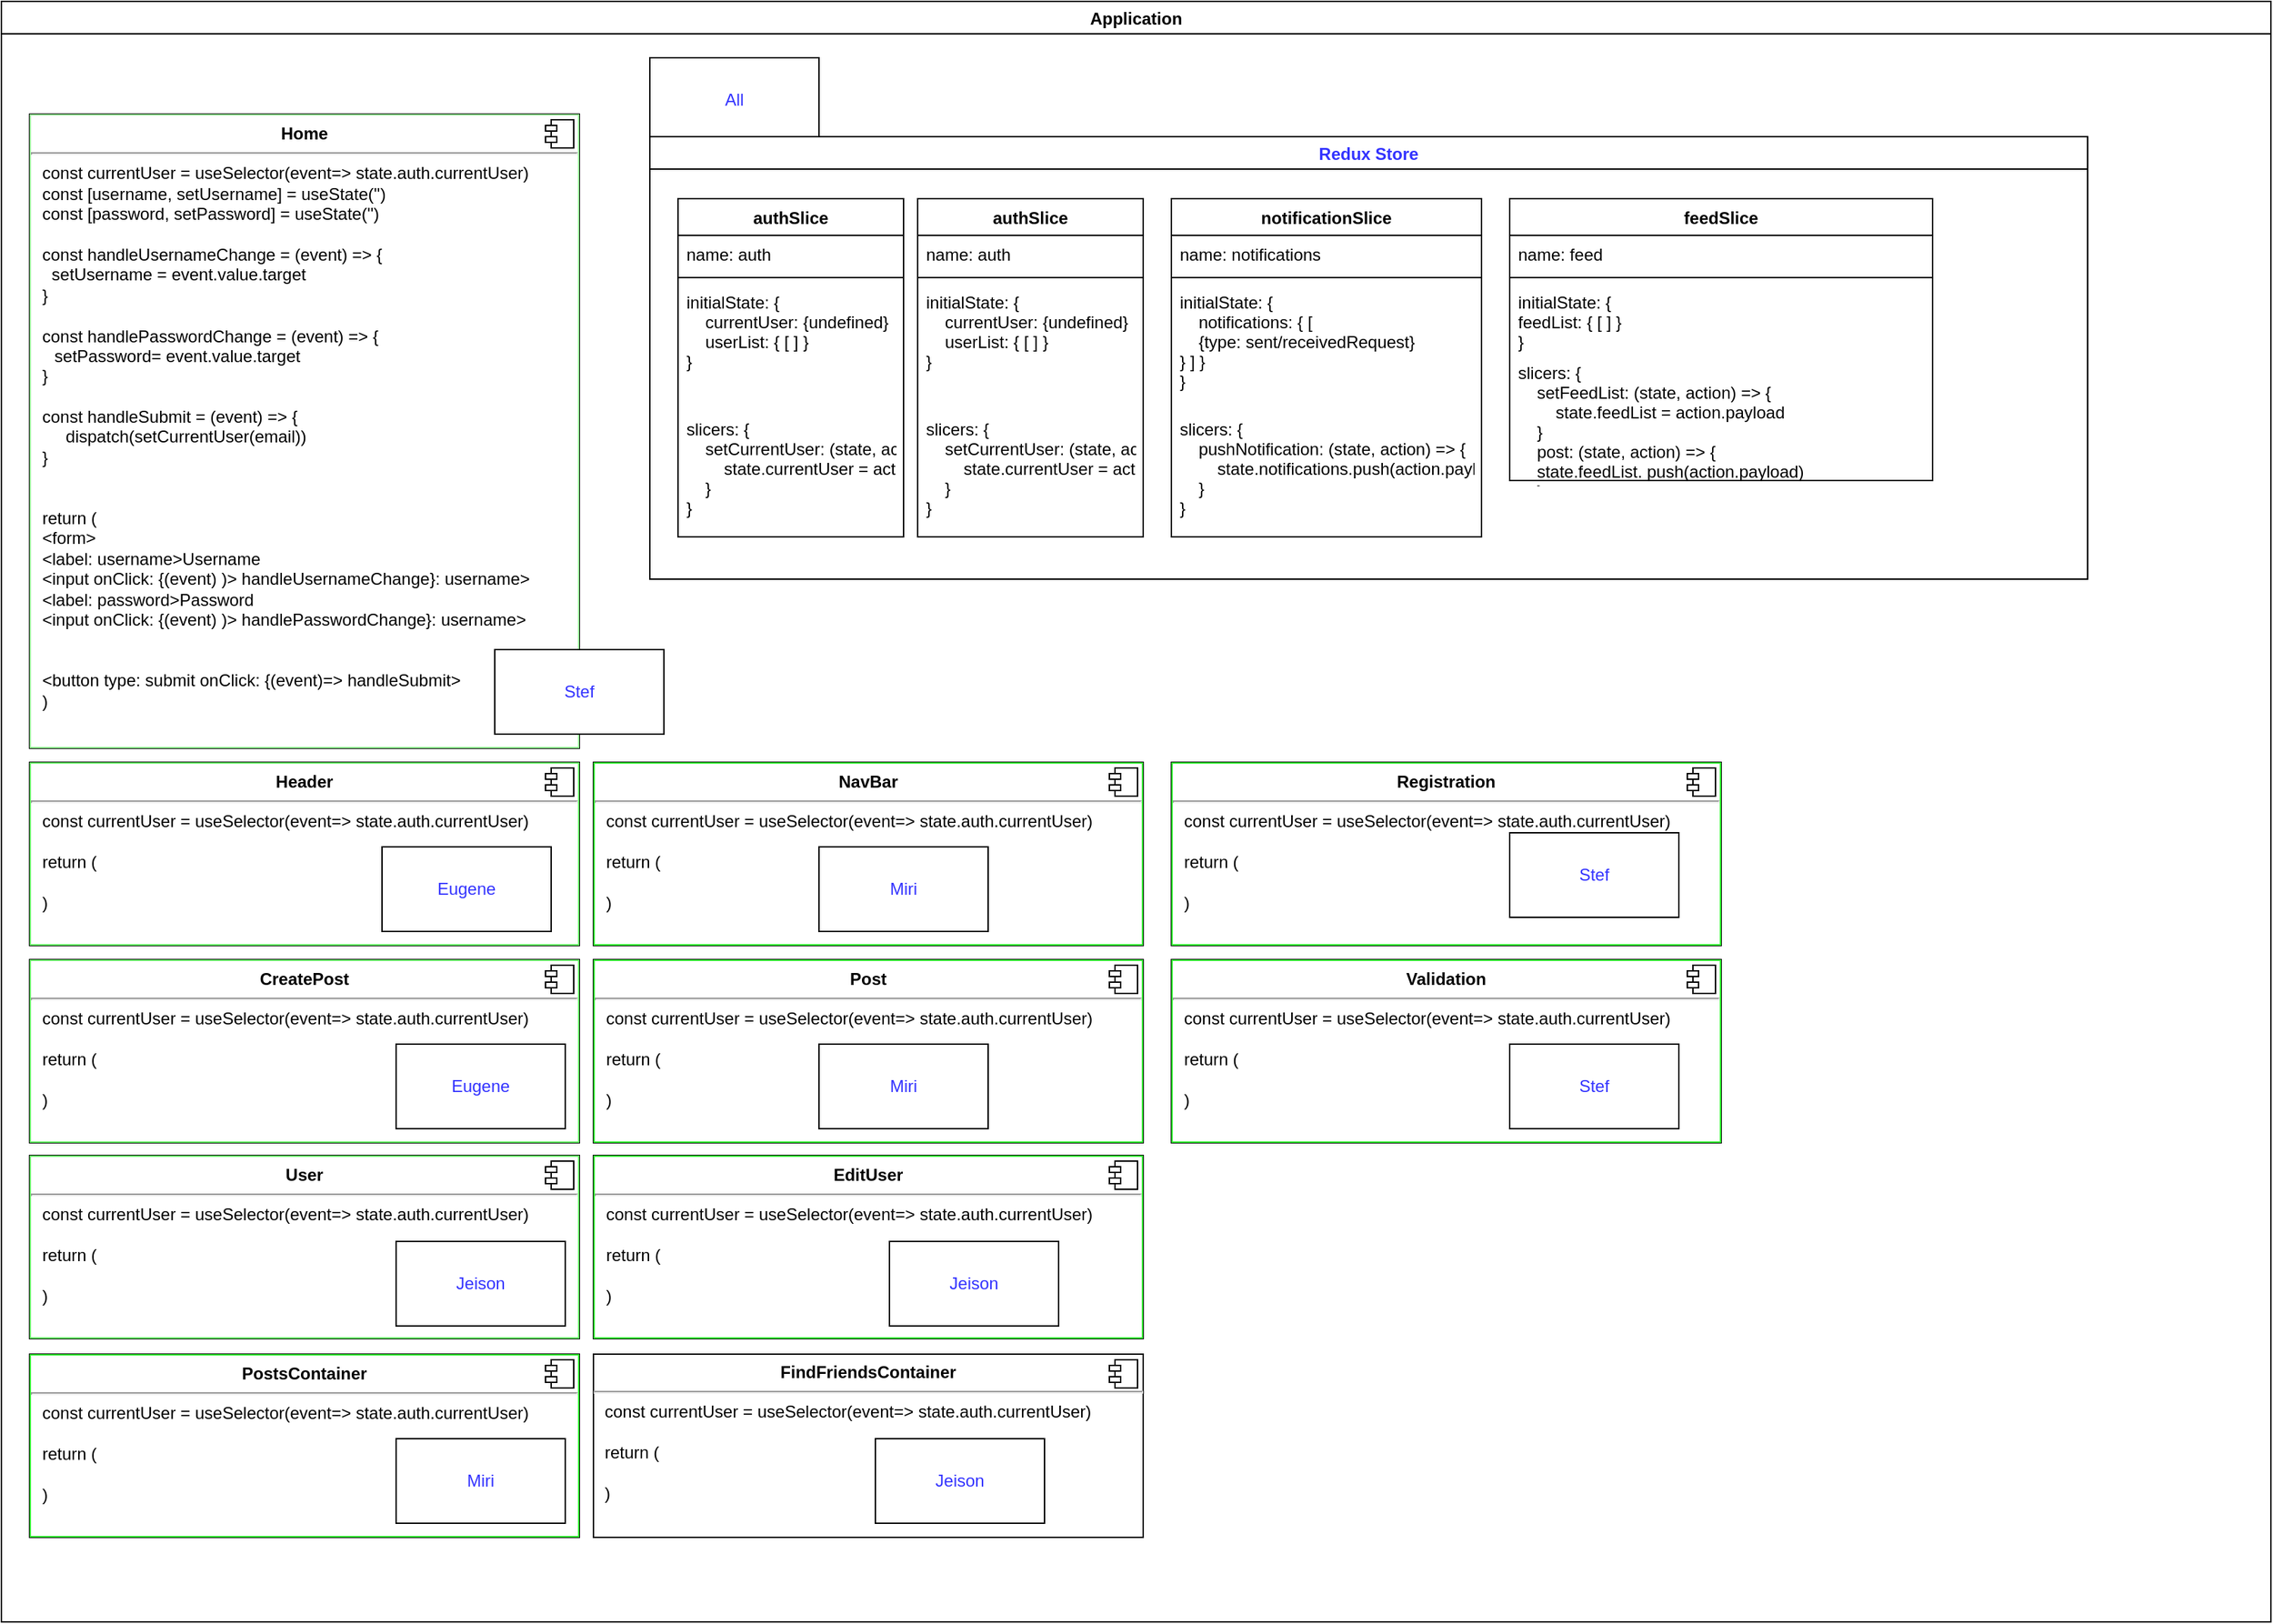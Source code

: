 <mxfile version="20.3.1" type="device"><diagram id="aoGDqQfciTm-YgYUfjSa" name="Page-1"><mxGraphModel dx="3504" dy="1137" grid="1" gridSize="10" guides="1" tooltips="1" connect="1" arrows="1" fold="1" page="1" pageScale="1" pageWidth="827" pageHeight="1169" math="0" shadow="0"><root><mxCell id="0"/><mxCell id="1" parent="0"/><mxCell id="ey_MEeWGS0KFwS9oIn7n-11" value="Application" style="swimlane;" vertex="1" parent="1"><mxGeometry x="-190" width="1610" height="1150" as="geometry"/></mxCell><mxCell id="ey_MEeWGS0KFwS9oIn7n-12" value="&lt;p style=&quot;margin:0px;margin-top:6px;text-align:center;&quot;&gt;&lt;b&gt;Home&lt;/b&gt;&lt;/p&gt;&lt;hr&gt;&lt;p style=&quot;margin:0px;margin-left:8px;&quot;&gt;const currentUser = useSelector(event=&amp;gt; state.auth.currentUser)&lt;br&gt;&lt;/p&gt;&lt;p style=&quot;margin:0px;margin-left:8px;&quot;&gt;const [username, setUsername] = useState('')&lt;/p&gt;&lt;p style=&quot;margin:0px;margin-left:8px;&quot;&gt;const [password, setPassword] = useState('')&lt;/p&gt;&lt;p style=&quot;margin:0px;margin-left:8px;&quot;&gt;&lt;br&gt;&lt;/p&gt;&lt;p style=&quot;margin:0px;margin-left:8px;&quot;&gt;const handleUsernameChange = (event) =&amp;gt; {&lt;/p&gt;&lt;p style=&quot;margin:0px;margin-left:8px;&quot;&gt;&amp;nbsp; setUsername = event.value.target&lt;/p&gt;&lt;p style=&quot;margin:0px;margin-left:8px;&quot;&gt;}&lt;/p&gt;&lt;p style=&quot;margin:0px;margin-left:8px;&quot;&gt;&lt;br&gt;&lt;/p&gt;&lt;p style=&quot;margin: 0px 0px 0px 8px;&quot;&gt;const handlePasswordChange = (event) =&amp;gt; {&lt;/p&gt;&amp;nbsp; &amp;nbsp; &amp;nbsp;setPassword= event.value.target&lt;p style=&quot;margin: 0px 0px 0px 8px;&quot;&gt;}&lt;/p&gt;&lt;p style=&quot;margin: 0px 0px 0px 8px;&quot;&gt;&lt;br&gt;&lt;/p&gt;&lt;p style=&quot;margin: 0px 0px 0px 8px;&quot;&gt;const handleSubmit = (event) =&amp;gt; {&lt;/p&gt;&lt;p style=&quot;margin: 0px 0px 0px 8px;&quot;&gt;&lt;span style=&quot;&quot;&gt;&lt;/span&gt;&amp;nbsp; &amp;nbsp; &amp;nbsp;dispatch(setCurrentUser(email))&lt;br&gt;&lt;/p&gt;&lt;p style=&quot;margin: 0px 0px 0px 8px;&quot;&gt;}&lt;/p&gt;&lt;p style=&quot;margin:0px;margin-left:8px;&quot;&gt;&lt;br&gt;&lt;/p&gt;&lt;p style=&quot;margin:0px;margin-left:8px;&quot;&gt;&lt;br&gt;&lt;/p&gt;&lt;p style=&quot;margin:0px;margin-left:8px;&quot;&gt;return (&lt;/p&gt;&lt;p style=&quot;margin:0px;margin-left:8px;&quot;&gt;&amp;lt;form&amp;gt;&lt;/p&gt;&lt;p style=&quot;margin:0px;margin-left:8px;&quot;&gt;&amp;lt;label: username&amp;gt;Username&lt;/p&gt;&lt;p style=&quot;margin:0px;margin-left:8px;&quot;&gt;&amp;lt;input onClick: {(event) )&amp;gt; handleUsernameChange}: username&amp;gt;&lt;/p&gt;&lt;p style=&quot;margin: 0px 0px 0px 8px;&quot;&gt;&amp;lt;label: password&amp;gt;Password&lt;/p&gt;&lt;p style=&quot;margin: 0px 0px 0px 8px;&quot;&gt;&amp;lt;input onClick: {(event) )&amp;gt; handlePasswordChange}: username&amp;gt;&lt;/p&gt;&lt;p style=&quot;margin:0px;margin-left:8px;&quot;&gt;&lt;br&gt;&lt;/p&gt;&lt;p style=&quot;margin:0px;margin-left:8px;&quot;&gt;&lt;br&gt;&lt;/p&gt;&lt;p style=&quot;margin:0px;margin-left:8px;&quot;&gt;&amp;lt;button type: submit onClick: {(event)=&amp;gt; handleSubmit&amp;gt;&lt;/p&gt;&lt;p style=&quot;margin:0px;margin-left:8px;&quot;&gt;)&lt;/p&gt;" style="align=left;overflow=fill;html=1;dropTarget=0;fontColor=#000000;labelBorderColor=#99FF99;" vertex="1" parent="ey_MEeWGS0KFwS9oIn7n-11"><mxGeometry x="20" y="80" width="390" height="450" as="geometry"/></mxCell><mxCell id="ey_MEeWGS0KFwS9oIn7n-13" value="" style="shape=component;jettyWidth=8;jettyHeight=4;" vertex="1" parent="ey_MEeWGS0KFwS9oIn7n-12"><mxGeometry x="1" width="20" height="20" relative="1" as="geometry"><mxPoint x="-24" y="4" as="offset"/></mxGeometry></mxCell><mxCell id="ey_MEeWGS0KFwS9oIn7n-17" value="authSlice" style="swimlane;fontStyle=1;align=center;verticalAlign=top;childLayout=stackLayout;horizontal=1;startSize=26;horizontalStack=0;resizeParent=1;resizeParentMax=0;resizeLast=0;collapsible=1;marginBottom=0;" vertex="1" parent="ey_MEeWGS0KFwS9oIn7n-11"><mxGeometry x="480" y="140" width="160" height="240" as="geometry"/></mxCell><mxCell id="ey_MEeWGS0KFwS9oIn7n-18" value="name: auth" style="text;strokeColor=none;fillColor=none;align=left;verticalAlign=top;spacingLeft=4;spacingRight=4;overflow=hidden;rotatable=0;points=[[0,0.5],[1,0.5]];portConstraint=eastwest;" vertex="1" parent="ey_MEeWGS0KFwS9oIn7n-17"><mxGeometry y="26" width="160" height="26" as="geometry"/></mxCell><mxCell id="ey_MEeWGS0KFwS9oIn7n-19" value="" style="line;strokeWidth=1;fillColor=none;align=left;verticalAlign=middle;spacingTop=-1;spacingLeft=3;spacingRight=3;rotatable=0;labelPosition=right;points=[];portConstraint=eastwest;strokeColor=inherit;" vertex="1" parent="ey_MEeWGS0KFwS9oIn7n-17"><mxGeometry y="52" width="160" height="8" as="geometry"/></mxCell><mxCell id="ey_MEeWGS0KFwS9oIn7n-20" value="initialState: { &#10;    currentUser: {undefined}&#10;    userList: { [ ] }&#10;}&#10;            &#10;" style="text;strokeColor=none;fillColor=none;align=left;verticalAlign=top;spacingLeft=4;spacingRight=4;overflow=hidden;rotatable=0;points=[[0,0.5],[1,0.5]];portConstraint=eastwest;" vertex="1" parent="ey_MEeWGS0KFwS9oIn7n-17"><mxGeometry y="60" width="160" height="90" as="geometry"/></mxCell><mxCell id="ey_MEeWGS0KFwS9oIn7n-21" value="slicers: {&#10;    setCurrentUser: (state, action) =&gt; {&#10;        state.currentUser = action.payload    &#10;    }&#10;}" style="text;strokeColor=none;fillColor=none;align=left;verticalAlign=top;spacingLeft=4;spacingRight=4;overflow=hidden;rotatable=0;points=[[0,0.5],[1,0.5]];portConstraint=eastwest;" vertex="1" parent="ey_MEeWGS0KFwS9oIn7n-17"><mxGeometry y="150" width="160" height="90" as="geometry"/></mxCell><mxCell id="ey_MEeWGS0KFwS9oIn7n-24" value="&lt;p style=&quot;margin:0px;margin-top:6px;text-align:center;&quot;&gt;&lt;b&gt;NavBar&lt;/b&gt;&lt;/p&gt;&lt;hr&gt;&lt;p style=&quot;margin:0px;margin-left:8px;&quot;&gt;const currentUser = useSelector(event=&amp;gt; state.auth.currentUser)&lt;br&gt;&lt;/p&gt;&lt;p style=&quot;margin:0px;margin-left:8px;&quot;&gt;&lt;br&gt;&lt;/p&gt;&lt;p style=&quot;margin:0px;margin-left:8px;&quot;&gt;return (&lt;/p&gt;&lt;p style=&quot;margin:0px;margin-left:8px;&quot;&gt;&lt;br&gt;&lt;/p&gt;&lt;p style=&quot;margin:0px;margin-left:8px;&quot;&gt;)&lt;/p&gt;" style="align=left;overflow=fill;html=1;dropTarget=0;fontColor=default;labelBorderColor=#33FF33;" vertex="1" parent="ey_MEeWGS0KFwS9oIn7n-11"><mxGeometry x="420" y="540" width="390" height="130" as="geometry"/></mxCell><mxCell id="ey_MEeWGS0KFwS9oIn7n-25" value="" style="shape=component;jettyWidth=8;jettyHeight=4;" vertex="1" parent="ey_MEeWGS0KFwS9oIn7n-24"><mxGeometry x="1" width="20" height="20" relative="1" as="geometry"><mxPoint x="-24" y="4" as="offset"/></mxGeometry></mxCell><mxCell id="ey_MEeWGS0KFwS9oIn7n-26" value="&lt;p style=&quot;margin:0px;margin-top:6px;text-align:center;&quot;&gt;&lt;b&gt;CreatePost&lt;/b&gt;&lt;/p&gt;&lt;hr&gt;&lt;p style=&quot;margin:0px;margin-left:8px;&quot;&gt;const currentUser = useSelector(event=&amp;gt; state.auth.currentUser)&lt;br&gt;&lt;/p&gt;&lt;p style=&quot;margin:0px;margin-left:8px;&quot;&gt;&lt;br&gt;&lt;/p&gt;&lt;p style=&quot;margin:0px;margin-left:8px;&quot;&gt;return (&lt;/p&gt;&lt;p style=&quot;margin:0px;margin-left:8px;&quot;&gt;&lt;br&gt;&lt;/p&gt;&lt;p style=&quot;margin:0px;margin-left:8px;&quot;&gt;)&lt;/p&gt;" style="align=left;overflow=fill;html=1;dropTarget=0;fontColor=#000000;labelBorderColor=#66FF66;" vertex="1" parent="ey_MEeWGS0KFwS9oIn7n-11"><mxGeometry x="20" y="680" width="390" height="130" as="geometry"/></mxCell><mxCell id="ey_MEeWGS0KFwS9oIn7n-27" value="" style="shape=component;jettyWidth=8;jettyHeight=4;" vertex="1" parent="ey_MEeWGS0KFwS9oIn7n-26"><mxGeometry x="1" width="20" height="20" relative="1" as="geometry"><mxPoint x="-24" y="4" as="offset"/></mxGeometry></mxCell><mxCell id="ey_MEeWGS0KFwS9oIn7n-28" value="&lt;p style=&quot;margin:0px;margin-top:6px;text-align:center;&quot;&gt;&lt;b&gt;Post&lt;/b&gt;&lt;/p&gt;&lt;hr&gt;&lt;p style=&quot;margin:0px;margin-left:8px;&quot;&gt;const currentUser = useSelector(event=&amp;gt; state.auth.currentUser)&lt;br&gt;&lt;/p&gt;&lt;p style=&quot;margin:0px;margin-left:8px;&quot;&gt;&lt;br&gt;&lt;/p&gt;&lt;p style=&quot;margin:0px;margin-left:8px;&quot;&gt;return (&lt;/p&gt;&lt;p style=&quot;margin:0px;margin-left:8px;&quot;&gt;&lt;br&gt;&lt;/p&gt;&lt;p style=&quot;margin:0px;margin-left:8px;&quot;&gt;)&lt;/p&gt;" style="align=left;overflow=fill;html=1;dropTarget=0;labelBorderColor=#33FF33;" vertex="1" parent="ey_MEeWGS0KFwS9oIn7n-11"><mxGeometry x="420" y="680" width="390" height="130" as="geometry"/></mxCell><mxCell id="ey_MEeWGS0KFwS9oIn7n-29" value="" style="shape=component;jettyWidth=8;jettyHeight=4;" vertex="1" parent="ey_MEeWGS0KFwS9oIn7n-28"><mxGeometry x="1" width="20" height="20" relative="1" as="geometry"><mxPoint x="-24" y="4" as="offset"/></mxGeometry></mxCell><mxCell id="ey_MEeWGS0KFwS9oIn7n-30" value="&lt;p style=&quot;margin:0px;margin-top:6px;text-align:center;&quot;&gt;&lt;b&gt;User&lt;/b&gt;&lt;/p&gt;&lt;hr&gt;&lt;p style=&quot;margin:0px;margin-left:8px;&quot;&gt;const currentUser = useSelector(event=&amp;gt; state.auth.currentUser)&lt;br&gt;&lt;/p&gt;&lt;p style=&quot;margin:0px;margin-left:8px;&quot;&gt;&lt;br&gt;&lt;/p&gt;&lt;p style=&quot;margin:0px;margin-left:8px;&quot;&gt;return (&lt;/p&gt;&lt;p style=&quot;margin:0px;margin-left:8px;&quot;&gt;&lt;br&gt;&lt;/p&gt;&lt;p style=&quot;margin:0px;margin-left:8px;&quot;&gt;)&lt;/p&gt;" style="align=left;overflow=fill;html=1;dropTarget=0;fontColor=#000000;labelBorderColor=#66FF66;" vertex="1" parent="ey_MEeWGS0KFwS9oIn7n-11"><mxGeometry x="20" y="819" width="390" height="130" as="geometry"/></mxCell><mxCell id="ey_MEeWGS0KFwS9oIn7n-31" value="" style="shape=component;jettyWidth=8;jettyHeight=4;" vertex="1" parent="ey_MEeWGS0KFwS9oIn7n-30"><mxGeometry x="1" width="20" height="20" relative="1" as="geometry"><mxPoint x="-24" y="4" as="offset"/></mxGeometry></mxCell><mxCell id="ey_MEeWGS0KFwS9oIn7n-32" value="&lt;p style=&quot;margin:0px;margin-top:6px;text-align:center;&quot;&gt;&lt;b&gt;EditUser&lt;/b&gt;&lt;/p&gt;&lt;hr&gt;&lt;p style=&quot;margin:0px;margin-left:8px;&quot;&gt;const currentUser = useSelector(event=&amp;gt; state.auth.currentUser)&lt;br&gt;&lt;/p&gt;&lt;p style=&quot;margin:0px;margin-left:8px;&quot;&gt;&lt;br&gt;&lt;/p&gt;&lt;p style=&quot;margin:0px;margin-left:8px;&quot;&gt;return (&lt;/p&gt;&lt;p style=&quot;margin:0px;margin-left:8px;&quot;&gt;&lt;br&gt;&lt;/p&gt;&lt;p style=&quot;margin:0px;margin-left:8px;&quot;&gt;)&lt;/p&gt;" style="align=left;overflow=fill;html=1;dropTarget=0;fontColor=default;labelBorderColor=#33FF33;" vertex="1" parent="ey_MEeWGS0KFwS9oIn7n-11"><mxGeometry x="420" y="819" width="390" height="130" as="geometry"/></mxCell><mxCell id="ey_MEeWGS0KFwS9oIn7n-33" value="" style="shape=component;jettyWidth=8;jettyHeight=4;" vertex="1" parent="ey_MEeWGS0KFwS9oIn7n-32"><mxGeometry x="1" width="20" height="20" relative="1" as="geometry"><mxPoint x="-24" y="4" as="offset"/></mxGeometry></mxCell><mxCell id="ey_MEeWGS0KFwS9oIn7n-34" value="&lt;p style=&quot;margin:0px;margin-top:6px;text-align:center;&quot;&gt;&lt;b&gt;PostsContainer&lt;/b&gt;&lt;/p&gt;&lt;hr&gt;&lt;p style=&quot;margin:0px;margin-left:8px;&quot;&gt;const currentUser = useSelector(event=&amp;gt; state.auth.currentUser)&lt;br&gt;&lt;/p&gt;&lt;p style=&quot;margin:0px;margin-left:8px;&quot;&gt;&lt;br&gt;&lt;/p&gt;&lt;p style=&quot;margin:0px;margin-left:8px;&quot;&gt;return (&lt;/p&gt;&lt;p style=&quot;margin:0px;margin-left:8px;&quot;&gt;&lt;br&gt;&lt;/p&gt;&lt;p style=&quot;margin:0px;margin-left:8px;&quot;&gt;)&lt;/p&gt;" style="align=left;overflow=fill;html=1;dropTarget=0;fontColor=default;labelBorderColor=#33FF33;" vertex="1" parent="ey_MEeWGS0KFwS9oIn7n-11"><mxGeometry x="20" y="960" width="390" height="130" as="geometry"/></mxCell><mxCell id="ey_MEeWGS0KFwS9oIn7n-35" value="" style="shape=component;jettyWidth=8;jettyHeight=4;" vertex="1" parent="ey_MEeWGS0KFwS9oIn7n-34"><mxGeometry x="1" width="20" height="20" relative="1" as="geometry"><mxPoint x="-24" y="4" as="offset"/></mxGeometry></mxCell><mxCell id="ey_MEeWGS0KFwS9oIn7n-36" value="&lt;p style=&quot;margin:0px;margin-top:6px;text-align:center;&quot;&gt;&lt;b&gt;FindFriendsContainer&lt;/b&gt;&lt;/p&gt;&lt;hr&gt;&lt;p style=&quot;margin:0px;margin-left:8px;&quot;&gt;const currentUser = useSelector(event=&amp;gt; state.auth.currentUser)&lt;br&gt;&lt;/p&gt;&lt;p style=&quot;margin:0px;margin-left:8px;&quot;&gt;&lt;br&gt;&lt;/p&gt;&lt;p style=&quot;margin:0px;margin-left:8px;&quot;&gt;return (&lt;/p&gt;&lt;p style=&quot;margin:0px;margin-left:8px;&quot;&gt;&lt;br&gt;&lt;/p&gt;&lt;p style=&quot;margin:0px;margin-left:8px;&quot;&gt;)&lt;/p&gt;" style="align=left;overflow=fill;html=1;dropTarget=0;" vertex="1" parent="ey_MEeWGS0KFwS9oIn7n-11"><mxGeometry x="420" y="960" width="390" height="130" as="geometry"/></mxCell><mxCell id="ey_MEeWGS0KFwS9oIn7n-37" value="" style="shape=component;jettyWidth=8;jettyHeight=4;" vertex="1" parent="ey_MEeWGS0KFwS9oIn7n-36"><mxGeometry x="1" width="20" height="20" relative="1" as="geometry"><mxPoint x="-24" y="4" as="offset"/></mxGeometry></mxCell><mxCell id="ey_MEeWGS0KFwS9oIn7n-38" value="Eugene" style="rounded=0;whiteSpace=wrap;html=1;labelBorderColor=none;fontColor=#3333FF;" vertex="1" parent="ey_MEeWGS0KFwS9oIn7n-11"><mxGeometry x="280" y="600" width="120" height="60" as="geometry"/></mxCell><mxCell id="ey_MEeWGS0KFwS9oIn7n-39" value="Eugene" style="rounded=0;whiteSpace=wrap;html=1;labelBorderColor=none;fontColor=#3333FF;" vertex="1" parent="ey_MEeWGS0KFwS9oIn7n-11"><mxGeometry x="280" y="740" width="120" height="60" as="geometry"/></mxCell><mxCell id="ey_MEeWGS0KFwS9oIn7n-40" value="Jeison" style="rounded=0;whiteSpace=wrap;html=1;labelBorderColor=none;fontColor=#3333FF;" vertex="1" parent="ey_MEeWGS0KFwS9oIn7n-11"><mxGeometry x="280" y="880" width="120" height="60" as="geometry"/></mxCell><mxCell id="ey_MEeWGS0KFwS9oIn7n-41" value="Miri" style="rounded=0;whiteSpace=wrap;html=1;labelBorderColor=none;fontColor=#3333FF;" vertex="1" parent="ey_MEeWGS0KFwS9oIn7n-11"><mxGeometry x="580" y="600" width="120" height="60" as="geometry"/></mxCell><mxCell id="ey_MEeWGS0KFwS9oIn7n-42" value="Jeison" style="rounded=0;whiteSpace=wrap;html=1;labelBorderColor=none;fontColor=#3333FF;" vertex="1" parent="ey_MEeWGS0KFwS9oIn7n-11"><mxGeometry x="620" y="1020" width="120" height="60" as="geometry"/></mxCell><mxCell id="ey_MEeWGS0KFwS9oIn7n-44" value="Jeison" style="rounded=0;whiteSpace=wrap;html=1;labelBorderColor=none;fontColor=#3333FF;" vertex="1" parent="ey_MEeWGS0KFwS9oIn7n-11"><mxGeometry x="630" y="880" width="120" height="60" as="geometry"/></mxCell><mxCell id="ey_MEeWGS0KFwS9oIn7n-45" value="Miri" style="rounded=0;whiteSpace=wrap;html=1;labelBorderColor=none;fontColor=#3333FF;" vertex="1" parent="ey_MEeWGS0KFwS9oIn7n-11"><mxGeometry x="580" y="740" width="120" height="60" as="geometry"/></mxCell><mxCell id="ey_MEeWGS0KFwS9oIn7n-46" value="Stef" style="rounded=0;whiteSpace=wrap;html=1;labelBorderColor=none;fontColor=#3333FF;" vertex="1" parent="ey_MEeWGS0KFwS9oIn7n-11"><mxGeometry x="350" y="460" width="120" height="60" as="geometry"/></mxCell><mxCell id="ey_MEeWGS0KFwS9oIn7n-47" value="Miri" style="rounded=0;whiteSpace=wrap;html=1;labelBorderColor=none;fontColor=#3333FF;" vertex="1" parent="ey_MEeWGS0KFwS9oIn7n-11"><mxGeometry x="280" y="1020" width="120" height="60" as="geometry"/></mxCell><mxCell id="ey_MEeWGS0KFwS9oIn7n-48" value="All" style="rounded=0;whiteSpace=wrap;html=1;labelBorderColor=none;fontColor=#3333FF;" vertex="1" parent="ey_MEeWGS0KFwS9oIn7n-11"><mxGeometry x="460" y="40" width="120" height="60" as="geometry"/></mxCell><mxCell id="ey_MEeWGS0KFwS9oIn7n-50" value="&lt;p style=&quot;margin:0px;margin-top:6px;text-align:center;&quot;&gt;&lt;b&gt;Registration&lt;/b&gt;&lt;/p&gt;&lt;hr&gt;&lt;p style=&quot;margin:0px;margin-left:8px;&quot;&gt;const currentUser = useSelector(event=&amp;gt; state.auth.currentUser)&lt;br&gt;&lt;/p&gt;&lt;p style=&quot;margin:0px;margin-left:8px;&quot;&gt;&lt;br&gt;&lt;/p&gt;&lt;p style=&quot;margin:0px;margin-left:8px;&quot;&gt;return (&lt;/p&gt;&lt;p style=&quot;margin:0px;margin-left:8px;&quot;&gt;&lt;br&gt;&lt;/p&gt;&lt;p style=&quot;margin:0px;margin-left:8px;&quot;&gt;)&lt;/p&gt;" style="align=left;overflow=fill;html=1;dropTarget=0;fontColor=default;labelBorderColor=#33FF33;" vertex="1" parent="ey_MEeWGS0KFwS9oIn7n-11"><mxGeometry x="830" y="540" width="390" height="130" as="geometry"/></mxCell><mxCell id="ey_MEeWGS0KFwS9oIn7n-51" value="" style="shape=component;jettyWidth=8;jettyHeight=4;" vertex="1" parent="ey_MEeWGS0KFwS9oIn7n-50"><mxGeometry x="1" width="20" height="20" relative="1" as="geometry"><mxPoint x="-24" y="4" as="offset"/></mxGeometry></mxCell><mxCell id="ey_MEeWGS0KFwS9oIn7n-52" value="&lt;p style=&quot;margin:0px;margin-top:6px;text-align:center;&quot;&gt;&lt;b&gt;Validation&lt;/b&gt;&lt;/p&gt;&lt;hr&gt;&lt;p style=&quot;margin:0px;margin-left:8px;&quot;&gt;const currentUser = useSelector(event=&amp;gt; state.auth.currentUser)&lt;br&gt;&lt;/p&gt;&lt;p style=&quot;margin:0px;margin-left:8px;&quot;&gt;&lt;br&gt;&lt;/p&gt;&lt;p style=&quot;margin:0px;margin-left:8px;&quot;&gt;return (&lt;/p&gt;&lt;p style=&quot;margin:0px;margin-left:8px;&quot;&gt;&lt;br&gt;&lt;/p&gt;&lt;p style=&quot;margin:0px;margin-left:8px;&quot;&gt;)&lt;/p&gt;" style="align=left;overflow=fill;html=1;dropTarget=0;fontColor=default;labelBorderColor=#33FF33;" vertex="1" parent="ey_MEeWGS0KFwS9oIn7n-11"><mxGeometry x="830" y="680" width="390" height="130" as="geometry"/></mxCell><mxCell id="ey_MEeWGS0KFwS9oIn7n-53" value="" style="shape=component;jettyWidth=8;jettyHeight=4;" vertex="1" parent="ey_MEeWGS0KFwS9oIn7n-52"><mxGeometry x="1" width="20" height="20" relative="1" as="geometry"><mxPoint x="-24" y="4" as="offset"/></mxGeometry></mxCell><mxCell id="ey_MEeWGS0KFwS9oIn7n-54" value="Stef" style="rounded=0;whiteSpace=wrap;html=1;labelBorderColor=none;fontColor=#3333FF;" vertex="1" parent="ey_MEeWGS0KFwS9oIn7n-11"><mxGeometry x="1070" y="590" width="120" height="60" as="geometry"/></mxCell><mxCell id="ey_MEeWGS0KFwS9oIn7n-55" value="Stef" style="rounded=0;whiteSpace=wrap;html=1;labelBorderColor=none;fontColor=#3333FF;" vertex="1" parent="ey_MEeWGS0KFwS9oIn7n-11"><mxGeometry x="1070" y="740" width="120" height="60" as="geometry"/></mxCell><mxCell id="ey_MEeWGS0KFwS9oIn7n-56" value="authSlice" style="swimlane;fontStyle=1;align=center;verticalAlign=top;childLayout=stackLayout;horizontal=1;startSize=26;horizontalStack=0;resizeParent=1;resizeParentMax=0;resizeLast=0;collapsible=1;marginBottom=0;" vertex="1" parent="ey_MEeWGS0KFwS9oIn7n-11"><mxGeometry x="650" y="140" width="160" height="240" as="geometry"/></mxCell><mxCell id="ey_MEeWGS0KFwS9oIn7n-57" value="name: auth" style="text;strokeColor=none;fillColor=none;align=left;verticalAlign=top;spacingLeft=4;spacingRight=4;overflow=hidden;rotatable=0;points=[[0,0.5],[1,0.5]];portConstraint=eastwest;" vertex="1" parent="ey_MEeWGS0KFwS9oIn7n-56"><mxGeometry y="26" width="160" height="26" as="geometry"/></mxCell><mxCell id="ey_MEeWGS0KFwS9oIn7n-58" value="" style="line;strokeWidth=1;fillColor=none;align=left;verticalAlign=middle;spacingTop=-1;spacingLeft=3;spacingRight=3;rotatable=0;labelPosition=right;points=[];portConstraint=eastwest;strokeColor=inherit;" vertex="1" parent="ey_MEeWGS0KFwS9oIn7n-56"><mxGeometry y="52" width="160" height="8" as="geometry"/></mxCell><mxCell id="ey_MEeWGS0KFwS9oIn7n-59" value="initialState: { &#10;    currentUser: {undefined}&#10;    userList: { [ ] }&#10;}&#10;            &#10;" style="text;strokeColor=none;fillColor=none;align=left;verticalAlign=top;spacingLeft=4;spacingRight=4;overflow=hidden;rotatable=0;points=[[0,0.5],[1,0.5]];portConstraint=eastwest;" vertex="1" parent="ey_MEeWGS0KFwS9oIn7n-56"><mxGeometry y="60" width="160" height="90" as="geometry"/></mxCell><mxCell id="ey_MEeWGS0KFwS9oIn7n-60" value="slicers: {&#10;    setCurrentUser: (state, action) =&gt; {&#10;        state.currentUser = action.payload    &#10;    }&#10;}" style="text;strokeColor=none;fillColor=none;align=left;verticalAlign=top;spacingLeft=4;spacingRight=4;overflow=hidden;rotatable=0;points=[[0,0.5],[1,0.5]];portConstraint=eastwest;" vertex="1" parent="ey_MEeWGS0KFwS9oIn7n-56"><mxGeometry y="150" width="160" height="90" as="geometry"/></mxCell><mxCell id="ey_MEeWGS0KFwS9oIn7n-22" value="&lt;p style=&quot;margin:0px;margin-top:6px;text-align:center;&quot;&gt;&lt;b&gt;Header&lt;/b&gt;&lt;/p&gt;&lt;hr&gt;&lt;p style=&quot;margin:0px;margin-left:8px;&quot;&gt;const currentUser = useSelector(event=&amp;gt; state.auth.currentUser)&lt;br&gt;&lt;/p&gt;&lt;p style=&quot;margin:0px;margin-left:8px;&quot;&gt;&lt;br&gt;&lt;/p&gt;&lt;p style=&quot;margin:0px;margin-left:8px;&quot;&gt;return (&lt;/p&gt;&lt;p style=&quot;margin:0px;margin-left:8px;&quot;&gt;&lt;br&gt;&lt;/p&gt;&lt;p style=&quot;margin:0px;margin-left:8px;&quot;&gt;)&lt;/p&gt;" style="align=left;overflow=fill;html=1;dropTarget=0;labelBorderColor=#66FF66;" vertex="1" parent="ey_MEeWGS0KFwS9oIn7n-11"><mxGeometry x="20" y="540" width="390" height="130" as="geometry"/></mxCell><mxCell id="ey_MEeWGS0KFwS9oIn7n-23" value="" style="shape=component;jettyWidth=8;jettyHeight=4;" vertex="1" parent="ey_MEeWGS0KFwS9oIn7n-22"><mxGeometry x="1" width="20" height="20" relative="1" as="geometry"><mxPoint x="-24" y="4" as="offset"/></mxGeometry></mxCell><mxCell id="ey_MEeWGS0KFwS9oIn7n-71" value="feedSlice" style="swimlane;fontStyle=1;align=center;verticalAlign=top;childLayout=stackLayout;horizontal=1;startSize=26;horizontalStack=0;resizeParent=1;resizeParentMax=0;resizeLast=0;collapsible=1;marginBottom=0;" vertex="1" parent="ey_MEeWGS0KFwS9oIn7n-11"><mxGeometry x="1070" y="140" width="300" height="200" as="geometry"/></mxCell><mxCell id="ey_MEeWGS0KFwS9oIn7n-72" value="name: feed" style="text;strokeColor=none;fillColor=none;align=left;verticalAlign=top;spacingLeft=4;spacingRight=4;overflow=hidden;rotatable=0;points=[[0,0.5],[1,0.5]];portConstraint=eastwest;" vertex="1" parent="ey_MEeWGS0KFwS9oIn7n-71"><mxGeometry y="26" width="300" height="26" as="geometry"/></mxCell><mxCell id="ey_MEeWGS0KFwS9oIn7n-73" value="" style="line;strokeWidth=1;fillColor=none;align=left;verticalAlign=middle;spacingTop=-1;spacingLeft=3;spacingRight=3;rotatable=0;labelPosition=right;points=[];portConstraint=eastwest;strokeColor=inherit;" vertex="1" parent="ey_MEeWGS0KFwS9oIn7n-71"><mxGeometry y="52" width="300" height="8" as="geometry"/></mxCell><mxCell id="ey_MEeWGS0KFwS9oIn7n-74" value="initialState: { &#10;feedList: { [ ] }&#10;}         &#10;" style="text;strokeColor=none;fillColor=none;align=left;verticalAlign=top;spacingLeft=4;spacingRight=4;overflow=hidden;rotatable=0;points=[[0,0.5],[1,0.5]];portConstraint=eastwest;" vertex="1" parent="ey_MEeWGS0KFwS9oIn7n-71"><mxGeometry y="60" width="300" height="50" as="geometry"/></mxCell><mxCell id="ey_MEeWGS0KFwS9oIn7n-75" value="slicers: {&#10;    setFeedList: (state, action) =&gt; {&#10;        state.feedList = action.payload    &#10;    }&#10;    post: (state, action) =&gt; {&#10;    state.feedList. push(action.payload)&#10;    }&#10;    delete: (state, action) =&gt; { &#10;    state.feedlist.pop/splice()}&#10;}" style="text;strokeColor=none;fillColor=none;align=left;verticalAlign=top;spacingLeft=4;spacingRight=4;overflow=hidden;rotatable=0;points=[[0,0.5],[1,0.5]];portConstraint=eastwest;" vertex="1" parent="ey_MEeWGS0KFwS9oIn7n-71"><mxGeometry y="110" width="300" height="90" as="geometry"/></mxCell><mxCell id="ey_MEeWGS0KFwS9oIn7n-76" value="Redux Store" style="swimlane;labelBorderColor=none;fontColor=#3333FF;" vertex="1" parent="ey_MEeWGS0KFwS9oIn7n-11"><mxGeometry x="460" y="96" width="1020" height="314" as="geometry"/></mxCell><mxCell id="ey_MEeWGS0KFwS9oIn7n-77" value="Eugene" style="rounded=0;whiteSpace=wrap;html=1;labelBorderColor=none;fontColor=#3333FF;" vertex="1" parent="ey_MEeWGS0KFwS9oIn7n-11"><mxGeometry x="270" y="600" width="120" height="60" as="geometry"/></mxCell><mxCell id="ey_MEeWGS0KFwS9oIn7n-61" value="notificationSlice" style="swimlane;fontStyle=1;align=center;verticalAlign=top;childLayout=stackLayout;horizontal=1;startSize=26;horizontalStack=0;resizeParent=1;resizeParentMax=0;resizeLast=0;collapsible=1;marginBottom=0;" vertex="1" parent="1"><mxGeometry x="640" y="140" width="220" height="240" as="geometry"/></mxCell><mxCell id="ey_MEeWGS0KFwS9oIn7n-62" value="name: notifications" style="text;strokeColor=none;fillColor=none;align=left;verticalAlign=top;spacingLeft=4;spacingRight=4;overflow=hidden;rotatable=0;points=[[0,0.5],[1,0.5]];portConstraint=eastwest;" vertex="1" parent="ey_MEeWGS0KFwS9oIn7n-61"><mxGeometry y="26" width="220" height="26" as="geometry"/></mxCell><mxCell id="ey_MEeWGS0KFwS9oIn7n-63" value="" style="line;strokeWidth=1;fillColor=none;align=left;verticalAlign=middle;spacingTop=-1;spacingLeft=3;spacingRight=3;rotatable=0;labelPosition=right;points=[];portConstraint=eastwest;strokeColor=inherit;" vertex="1" parent="ey_MEeWGS0KFwS9oIn7n-61"><mxGeometry y="52" width="220" height="8" as="geometry"/></mxCell><mxCell id="ey_MEeWGS0KFwS9oIn7n-64" value="initialState: { &#10;    notifications: { [&#10;    {type: sent/receivedRequest}&#10;} ] }&#10;}&#10;            &#10;" style="text;strokeColor=none;fillColor=none;align=left;verticalAlign=top;spacingLeft=4;spacingRight=4;overflow=hidden;rotatable=0;points=[[0,0.5],[1,0.5]];portConstraint=eastwest;" vertex="1" parent="ey_MEeWGS0KFwS9oIn7n-61"><mxGeometry y="60" width="220" height="90" as="geometry"/></mxCell><mxCell id="ey_MEeWGS0KFwS9oIn7n-65" value="slicers: {&#10;    pushNotification: (state, action) =&gt; {&#10;        state.notifications.push(action.payload)   &#10;    }&#10;}" style="text;strokeColor=none;fillColor=none;align=left;verticalAlign=top;spacingLeft=4;spacingRight=4;overflow=hidden;rotatable=0;points=[[0,0.5],[1,0.5]];portConstraint=eastwest;" vertex="1" parent="ey_MEeWGS0KFwS9oIn7n-61"><mxGeometry y="150" width="220" height="90" as="geometry"/></mxCell></root></mxGraphModel></diagram></mxfile>